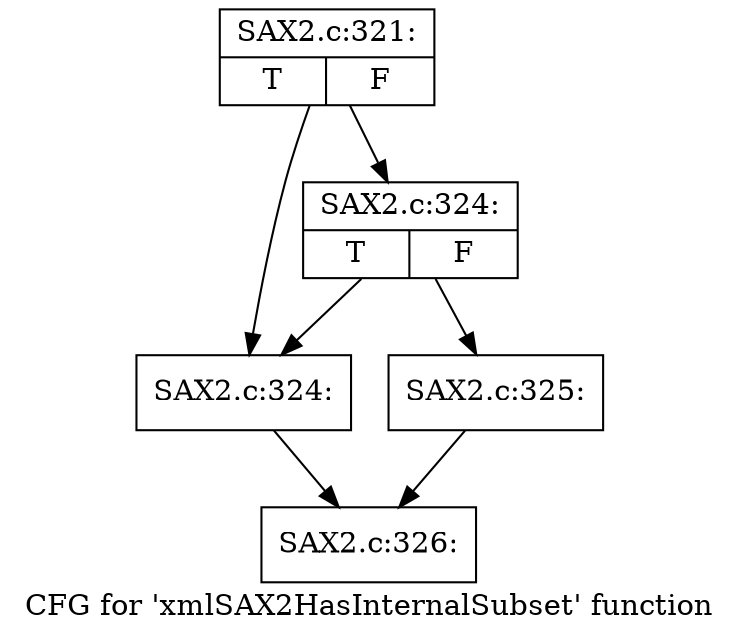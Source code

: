 digraph "CFG for 'xmlSAX2HasInternalSubset' function" {
	label="CFG for 'xmlSAX2HasInternalSubset' function";

	Node0x55f4ae62dae0 [shape=record,label="{SAX2.c:321:|{<s0>T|<s1>F}}"];
	Node0x55f4ae62dae0 -> Node0x55f4ae62e7d0;
	Node0x55f4ae62dae0 -> Node0x55f4ae62e870;
	Node0x55f4ae62e870 [shape=record,label="{SAX2.c:324:|{<s0>T|<s1>F}}"];
	Node0x55f4ae62e870 -> Node0x55f4ae62e7d0;
	Node0x55f4ae62e870 -> Node0x55f4ae62e820;
	Node0x55f4ae62e7d0 [shape=record,label="{SAX2.c:324:}"];
	Node0x55f4ae62e7d0 -> Node0x55f4ae62ddf0;
	Node0x55f4ae62e820 [shape=record,label="{SAX2.c:325:}"];
	Node0x55f4ae62e820 -> Node0x55f4ae62ddf0;
	Node0x55f4ae62ddf0 [shape=record,label="{SAX2.c:326:}"];
}
